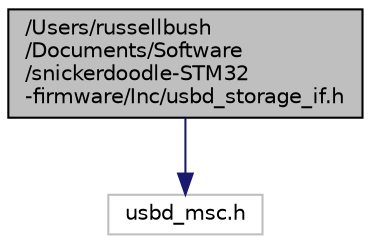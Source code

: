 digraph "/Users/russellbush/Documents/Software/snickerdoodle-STM32-firmware/Inc/usbd_storage_if.h"
{
  edge [fontname="Helvetica",fontsize="10",labelfontname="Helvetica",labelfontsize="10"];
  node [fontname="Helvetica",fontsize="10",shape=record];
  Node0 [label="/Users/russellbush\l/Documents/Software\l/snickerdoodle-STM32\l-firmware/Inc/usbd_storage_if.h",height=0.2,width=0.4,color="black", fillcolor="grey75", style="filled", fontcolor="black"];
  Node0 -> Node1 [color="midnightblue",fontsize="10",style="solid",fontname="Helvetica"];
  Node1 [label="usbd_msc.h",height=0.2,width=0.4,color="grey75", fillcolor="white", style="filled"];
}
